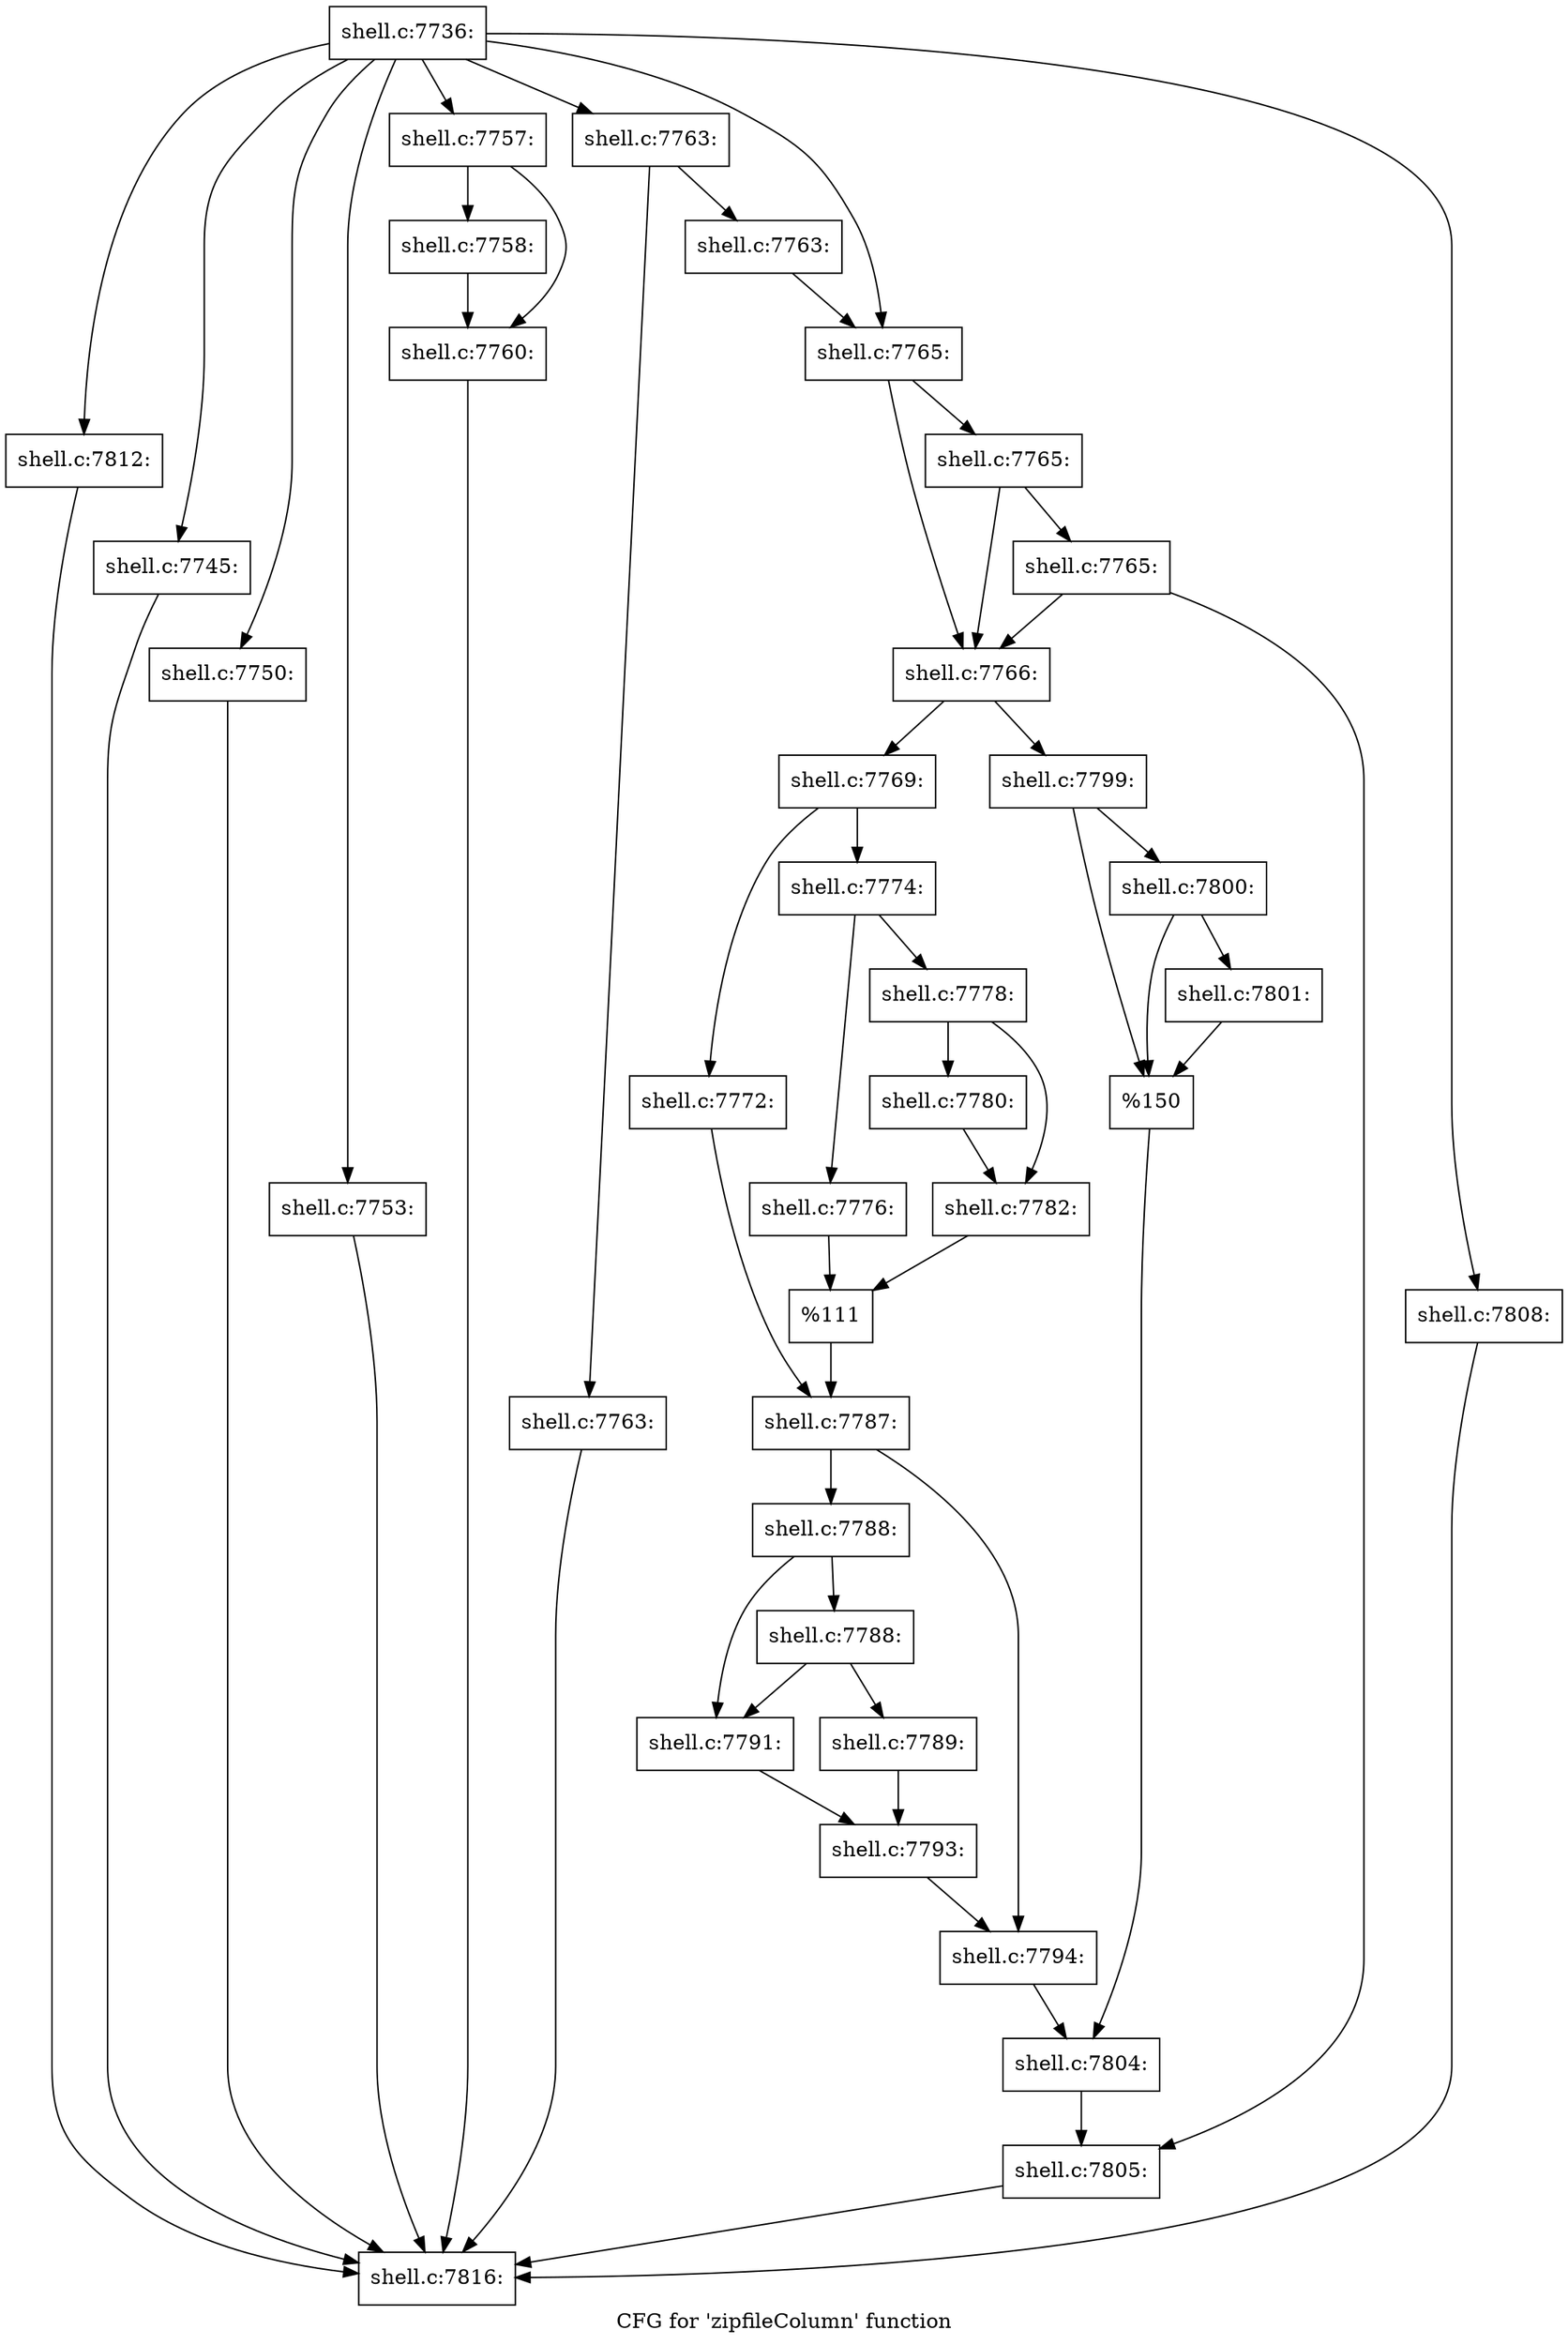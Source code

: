 digraph "CFG for 'zipfileColumn' function" {
	label="CFG for 'zipfileColumn' function";

	Node0x560276b11840 [shape=record,label="{shell.c:7736:}"];
	Node0x560276b11840 -> Node0x560276b1ae00;
	Node0x560276b11840 -> Node0x560276b1b1e0;
	Node0x560276b11840 -> Node0x560276b1b730;
	Node0x560276b11840 -> Node0x560276b1bca0;
	Node0x560276b11840 -> Node0x560276b1c3c0;
	Node0x560276b11840 -> Node0x560276b1cd20;
	Node0x560276b11840 -> Node0x560276b1d770;
	Node0x560276b11840 -> Node0x56027692ba30;
	Node0x560276b1b1e0 [shape=record,label="{shell.c:7745:}"];
	Node0x560276b1b1e0 -> Node0x560276b1ad10;
	Node0x560276b1b730 [shape=record,label="{shell.c:7750:}"];
	Node0x560276b1b730 -> Node0x560276b1ad10;
	Node0x560276b1bca0 [shape=record,label="{shell.c:7753:}"];
	Node0x560276b1bca0 -> Node0x560276b1ad10;
	Node0x560276b1c3c0 [shape=record,label="{shell.c:7757:}"];
	Node0x560276b1c3c0 -> Node0x560276b1c520;
	Node0x560276b1c3c0 -> Node0x560276b1c570;
	Node0x560276b1c520 [shape=record,label="{shell.c:7758:}"];
	Node0x560276b1c520 -> Node0x560276b1c570;
	Node0x560276b1c570 [shape=record,label="{shell.c:7760:}"];
	Node0x560276b1c570 -> Node0x560276b1ad10;
	Node0x560276b1cd20 [shape=record,label="{shell.c:7763:}"];
	Node0x560276b1cd20 -> Node0x560276b1d400;
	Node0x560276b1cd20 -> Node0x560276b1d450;
	Node0x560276b1d400 [shape=record,label="{shell.c:7763:}"];
	Node0x560276b1d400 -> Node0x560276b1ad10;
	Node0x560276b1d450 [shape=record,label="{shell.c:7763:}"];
	Node0x560276b1d450 -> Node0x560276b1d770;
	Node0x560276b1d770 [shape=record,label="{shell.c:7765:}"];
	Node0x560276b1d770 -> Node0x560276b1d8d0;
	Node0x560276b1d770 -> Node0x560276b1d9f0;
	Node0x560276b1d9f0 [shape=record,label="{shell.c:7765:}"];
	Node0x560276b1d9f0 -> Node0x560276b1d8d0;
	Node0x560276b1d9f0 -> Node0x560276b1d970;
	Node0x560276b1d970 [shape=record,label="{shell.c:7765:}"];
	Node0x560276b1d970 -> Node0x560276b1d8d0;
	Node0x560276b1d970 -> Node0x560276b1d920;
	Node0x560276b1d8d0 [shape=record,label="{shell.c:7766:}"];
	Node0x560276b1d8d0 -> Node0x560276b1ef90;
	Node0x560276b1d8d0 -> Node0x560276b1f030;
	Node0x560276b1ef90 [shape=record,label="{shell.c:7769:}"];
	Node0x560276b1ef90 -> Node0x560276b1fa70;
	Node0x560276b1ef90 -> Node0x560276b1fb10;
	Node0x560276b1fa70 [shape=record,label="{shell.c:7772:}"];
	Node0x560276b1fa70 -> Node0x560276b1fac0;
	Node0x560276b1fb10 [shape=record,label="{shell.c:7774:}"];
	Node0x560276b1fb10 -> Node0x560276b20a60;
	Node0x560276b1fb10 -> Node0x560276b20b00;
	Node0x560276b20a60 [shape=record,label="{shell.c:7776:}"];
	Node0x560276b20a60 -> Node0x560276b20ab0;
	Node0x560276b20b00 [shape=record,label="{shell.c:7778:}"];
	Node0x560276b20b00 -> Node0x560276b21680;
	Node0x560276b20b00 -> Node0x560276b216d0;
	Node0x560276b21680 [shape=record,label="{shell.c:7780:}"];
	Node0x560276b21680 -> Node0x560276b216d0;
	Node0x560276b216d0 [shape=record,label="{shell.c:7782:}"];
	Node0x560276b216d0 -> Node0x560276b20ab0;
	Node0x560276b20ab0 [shape=record,label="{%111}"];
	Node0x560276b20ab0 -> Node0x560276b1fac0;
	Node0x560276b1fac0 [shape=record,label="{shell.c:7787:}"];
	Node0x560276b1fac0 -> Node0x560276b22ac0;
	Node0x560276b1fac0 -> Node0x560276b22e40;
	Node0x560276b22ac0 [shape=record,label="{shell.c:7788:}"];
	Node0x560276b22ac0 -> Node0x560276b23340;
	Node0x560276b22ac0 -> Node0x560276b232f0;
	Node0x560276b23340 [shape=record,label="{shell.c:7788:}"];
	Node0x560276b23340 -> Node0x560276b23250;
	Node0x560276b23340 -> Node0x560276b232f0;
	Node0x560276b23250 [shape=record,label="{shell.c:7789:}"];
	Node0x560276b23250 -> Node0x560276b232a0;
	Node0x560276b232f0 [shape=record,label="{shell.c:7791:}"];
	Node0x560276b232f0 -> Node0x560276b232a0;
	Node0x560276b232a0 [shape=record,label="{shell.c:7793:}"];
	Node0x560276b232a0 -> Node0x560276b22e40;
	Node0x560276b22e40 [shape=record,label="{shell.c:7794:}"];
	Node0x560276b22e40 -> Node0x560276b1efe0;
	Node0x560276b1f030 [shape=record,label="{shell.c:7799:}"];
	Node0x560276b1f030 -> Node0x560276b24f30;
	Node0x560276b1f030 -> Node0x560276b24f80;
	Node0x560276b24f80 [shape=record,label="{shell.c:7800:}"];
	Node0x560276b24f80 -> Node0x560276b24140;
	Node0x560276b24f80 -> Node0x560276b24f30;
	Node0x560276b24140 [shape=record,label="{shell.c:7801:}"];
	Node0x560276b24140 -> Node0x560276b24f30;
	Node0x560276b24f30 [shape=record,label="{%150}"];
	Node0x560276b24f30 -> Node0x560276b1efe0;
	Node0x560276b1efe0 [shape=record,label="{shell.c:7804:}"];
	Node0x560276b1efe0 -> Node0x560276b1d920;
	Node0x560276b1d920 [shape=record,label="{shell.c:7805:}"];
	Node0x560276b1d920 -> Node0x560276b1ad10;
	Node0x56027692ba30 [shape=record,label="{shell.c:7808:}"];
	Node0x56027692ba30 -> Node0x560276b1ad10;
	Node0x560276b1ae00 [shape=record,label="{shell.c:7812:}"];
	Node0x560276b1ae00 -> Node0x560276b1ad10;
	Node0x560276b1ad10 [shape=record,label="{shell.c:7816:}"];
}
